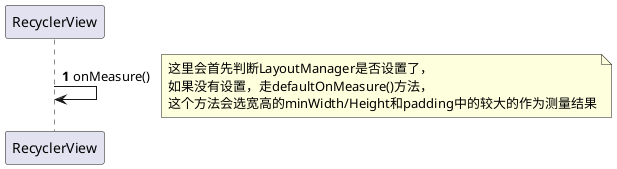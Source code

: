 'RecyclerView的onMeasure()的时序图

@startuml
autonumber

RecyclerView -> RecyclerView: onMeasure()
note right: 这里会首先判断LayoutManager是否设置了，\n如果没有设置，走defaultOnMeasure()方法，\n这个方法会选宽高的minWidth/Height和padding中的较大的作为测量结果
'defaultOnMeasure()
'isAutoMeasureEnabled这个方法返回false，有一个过时的方法setAutoMeasureEnabled可以修改这个值，不建议使用
'发现优化点setHasFixedSize()，当我们的RecyclerView的宽高不会被adapter的内容所影响，就设置为true，可以避免由于adapter内容改变造成的重新布局的开销





@enduml